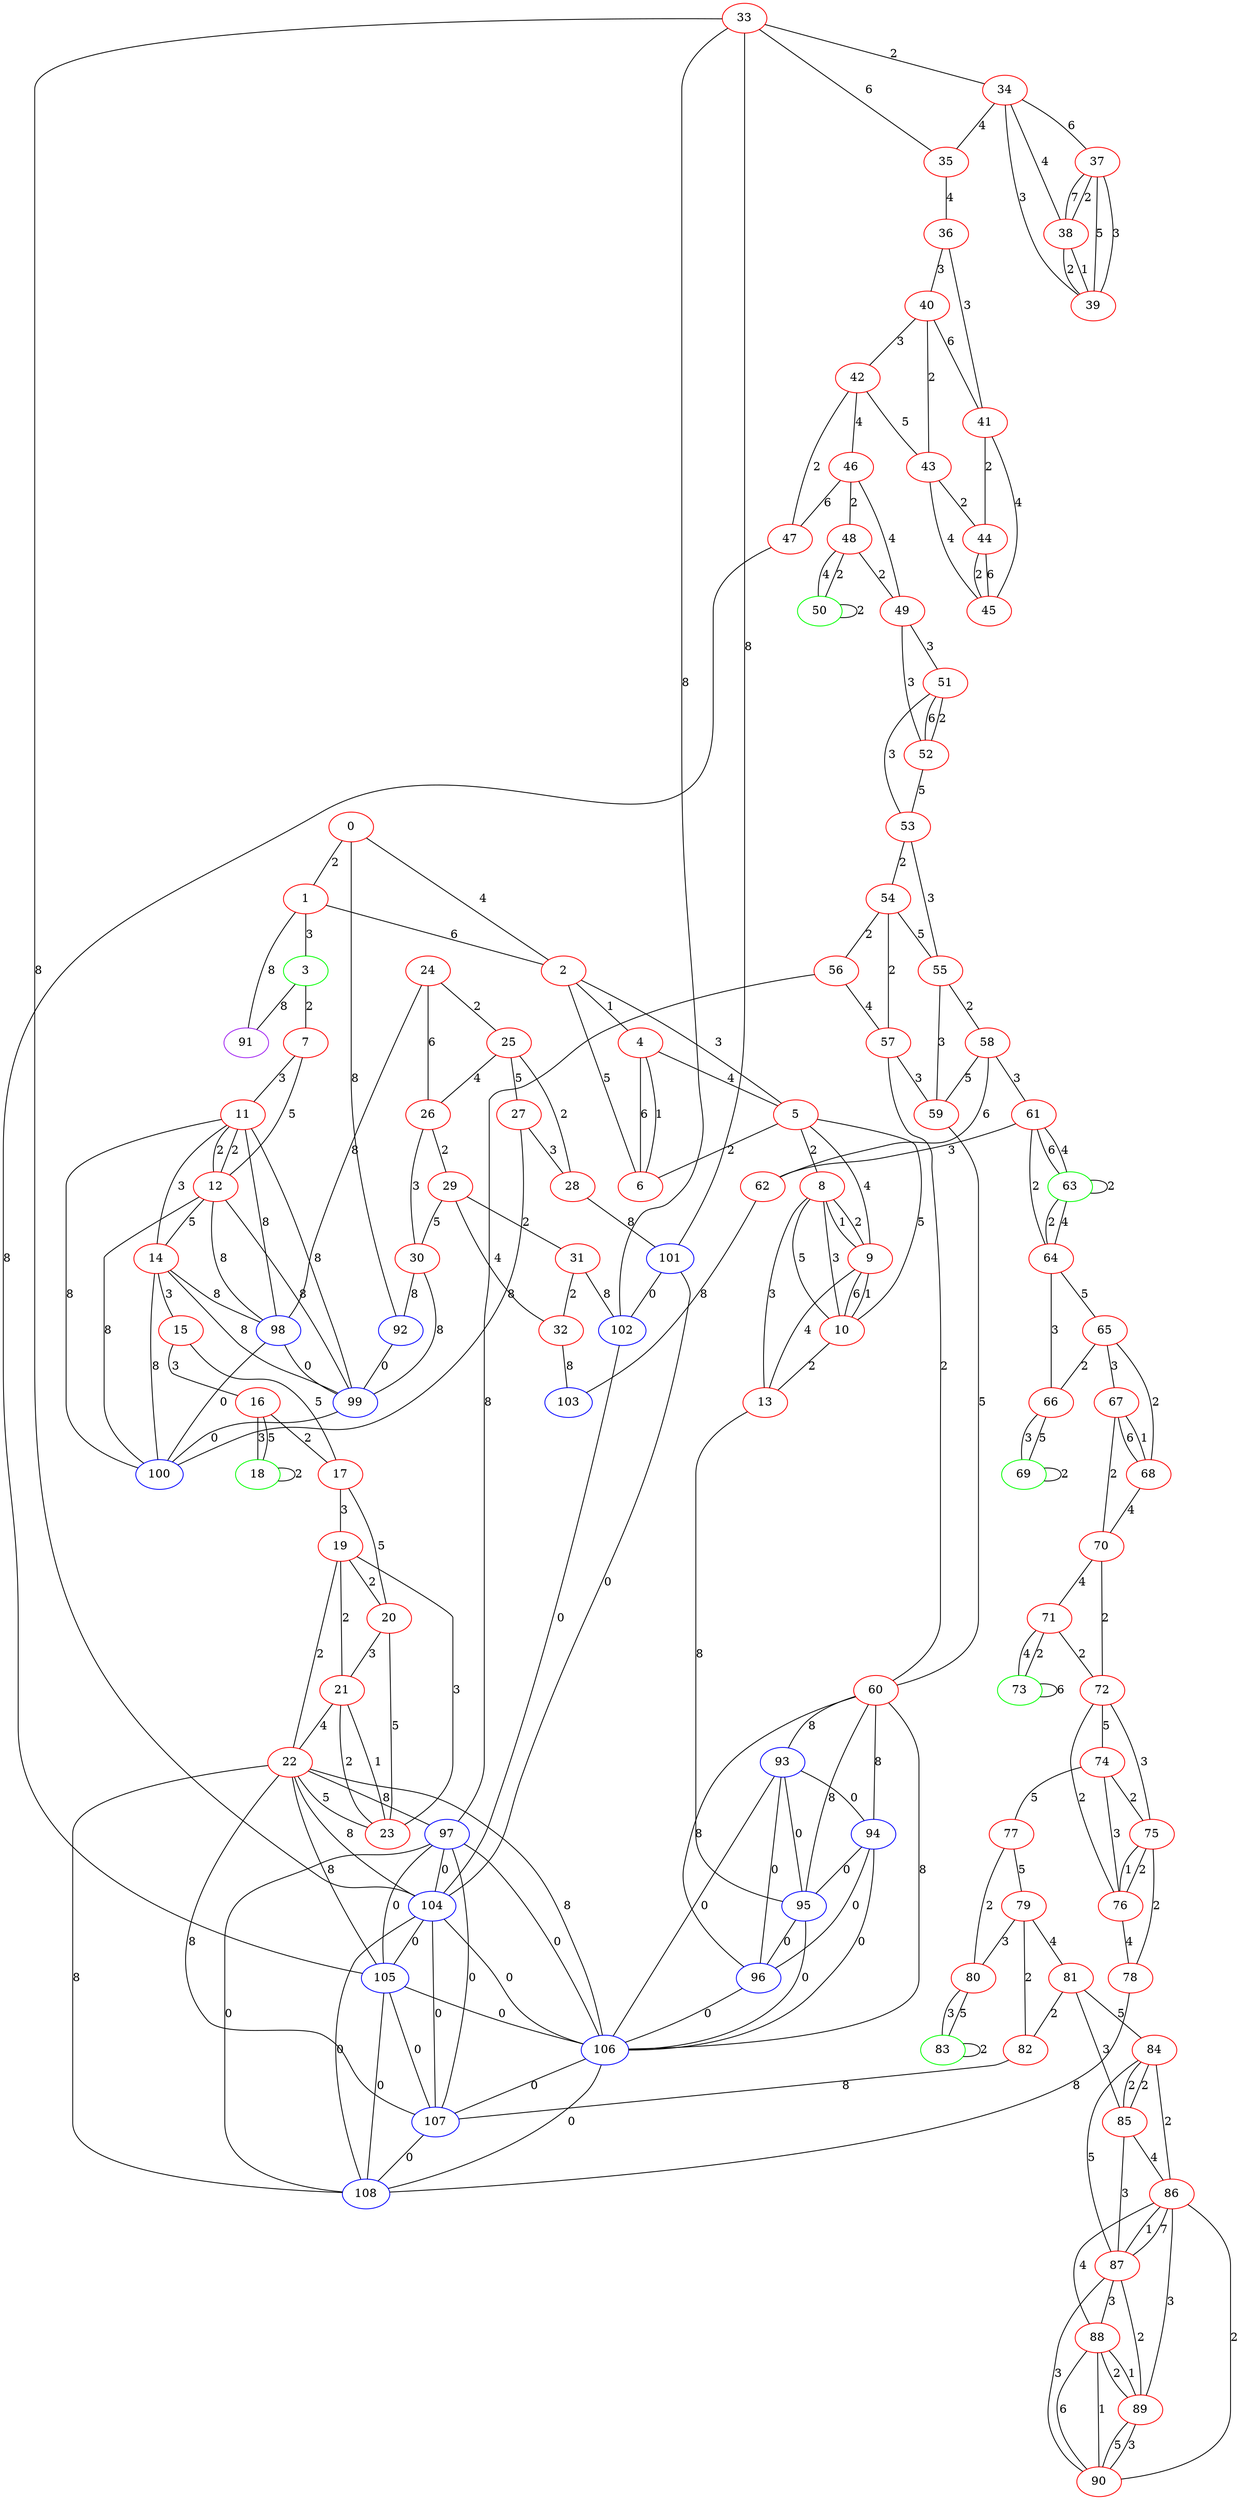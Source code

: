 graph "" {
0 [color=red, weight=1];
1 [color=red, weight=1];
2 [color=red, weight=1];
3 [color=green, weight=2];
4 [color=red, weight=1];
5 [color=red, weight=1];
6 [color=red, weight=1];
7 [color=red, weight=1];
8 [color=red, weight=1];
9 [color=red, weight=1];
10 [color=red, weight=1];
11 [color=red, weight=1];
12 [color=red, weight=1];
13 [color=red, weight=1];
14 [color=red, weight=1];
15 [color=red, weight=1];
16 [color=red, weight=1];
17 [color=red, weight=1];
18 [color=green, weight=2];
19 [color=red, weight=1];
20 [color=red, weight=1];
21 [color=red, weight=1];
22 [color=red, weight=1];
23 [color=red, weight=1];
24 [color=red, weight=1];
25 [color=red, weight=1];
26 [color=red, weight=1];
27 [color=red, weight=1];
28 [color=red, weight=1];
29 [color=red, weight=1];
30 [color=red, weight=1];
31 [color=red, weight=1];
32 [color=red, weight=1];
33 [color=red, weight=1];
34 [color=red, weight=1];
35 [color=red, weight=1];
36 [color=red, weight=1];
37 [color=red, weight=1];
38 [color=red, weight=1];
39 [color=red, weight=1];
40 [color=red, weight=1];
41 [color=red, weight=1];
42 [color=red, weight=1];
43 [color=red, weight=1];
44 [color=red, weight=1];
45 [color=red, weight=1];
46 [color=red, weight=1];
47 [color=red, weight=1];
48 [color=red, weight=1];
49 [color=red, weight=1];
50 [color=green, weight=2];
51 [color=red, weight=1];
52 [color=red, weight=1];
53 [color=red, weight=1];
54 [color=red, weight=1];
55 [color=red, weight=1];
56 [color=red, weight=1];
57 [color=red, weight=1];
58 [color=red, weight=1];
59 [color=red, weight=1];
60 [color=red, weight=1];
61 [color=red, weight=1];
62 [color=red, weight=1];
63 [color=green, weight=2];
64 [color=red, weight=1];
65 [color=red, weight=1];
66 [color=red, weight=1];
67 [color=red, weight=1];
68 [color=red, weight=1];
69 [color=green, weight=2];
70 [color=red, weight=1];
71 [color=red, weight=1];
72 [color=red, weight=1];
73 [color=green, weight=2];
74 [color=red, weight=1];
75 [color=red, weight=1];
76 [color=red, weight=1];
77 [color=red, weight=1];
78 [color=red, weight=1];
79 [color=red, weight=1];
80 [color=red, weight=1];
81 [color=red, weight=1];
82 [color=red, weight=1];
83 [color=green, weight=2];
84 [color=red, weight=1];
85 [color=red, weight=1];
86 [color=red, weight=1];
87 [color=red, weight=1];
88 [color=red, weight=1];
89 [color=red, weight=1];
90 [color=red, weight=1];
91 [color=purple, weight=4];
92 [color=blue, weight=3];
93 [color=blue, weight=3];
94 [color=blue, weight=3];
95 [color=blue, weight=3];
96 [color=blue, weight=3];
97 [color=blue, weight=3];
98 [color=blue, weight=3];
99 [color=blue, weight=3];
100 [color=blue, weight=3];
101 [color=blue, weight=3];
102 [color=blue, weight=3];
103 [color=blue, weight=3];
104 [color=blue, weight=3];
105 [color=blue, weight=3];
106 [color=blue, weight=3];
107 [color=blue, weight=3];
108 [color=blue, weight=3];
0 -- 1  [key=0, label=2];
0 -- 2  [key=0, label=4];
0 -- 92  [key=0, label=8];
1 -- 91  [key=0, label=8];
1 -- 2  [key=0, label=6];
1 -- 3  [key=0, label=3];
2 -- 4  [key=0, label=1];
2 -- 5  [key=0, label=3];
2 -- 6  [key=0, label=5];
3 -- 91  [key=0, label=8];
3 -- 7  [key=0, label=2];
4 -- 5  [key=0, label=4];
4 -- 6  [key=0, label=1];
4 -- 6  [key=1, label=6];
5 -- 6  [key=0, label=2];
5 -- 8  [key=0, label=2];
5 -- 9  [key=0, label=4];
5 -- 10  [key=0, label=5];
7 -- 11  [key=0, label=3];
7 -- 12  [key=0, label=5];
8 -- 9  [key=0, label=1];
8 -- 9  [key=1, label=2];
8 -- 10  [key=0, label=5];
8 -- 10  [key=1, label=3];
8 -- 13  [key=0, label=3];
9 -- 10  [key=0, label=6];
9 -- 10  [key=1, label=1];
9 -- 13  [key=0, label=4];
10 -- 13  [key=0, label=2];
11 -- 98  [key=0, label=8];
11 -- 99  [key=0, label=8];
11 -- 100  [key=0, label=8];
11 -- 12  [key=0, label=2];
11 -- 12  [key=1, label=2];
11 -- 14  [key=0, label=3];
12 -- 98  [key=0, label=8];
12 -- 99  [key=0, label=8];
12 -- 100  [key=0, label=8];
12 -- 14  [key=0, label=5];
13 -- 95  [key=0, label=8];
14 -- 98  [key=0, label=8];
14 -- 99  [key=0, label=8];
14 -- 100  [key=0, label=8];
14 -- 15  [key=0, label=3];
15 -- 16  [key=0, label=3];
15 -- 17  [key=0, label=5];
16 -- 17  [key=0, label=2];
16 -- 18  [key=0, label=3];
16 -- 18  [key=1, label=5];
17 -- 19  [key=0, label=3];
17 -- 20  [key=0, label=5];
18 -- 18  [key=0, label=2];
19 -- 20  [key=0, label=2];
19 -- 21  [key=0, label=2];
19 -- 22  [key=0, label=2];
19 -- 23  [key=0, label=3];
20 -- 21  [key=0, label=3];
20 -- 23  [key=0, label=5];
21 -- 22  [key=0, label=4];
21 -- 23  [key=0, label=2];
21 -- 23  [key=1, label=1];
22 -- 97  [key=0, label=8];
22 -- 104  [key=0, label=8];
22 -- 105  [key=0, label=8];
22 -- 106  [key=0, label=8];
22 -- 107  [key=0, label=8];
22 -- 108  [key=0, label=8];
22 -- 23  [key=0, label=5];
24 -- 25  [key=0, label=2];
24 -- 26  [key=0, label=6];
24 -- 98  [key=0, label=8];
25 -- 26  [key=0, label=4];
25 -- 27  [key=0, label=5];
25 -- 28  [key=0, label=2];
26 -- 29  [key=0, label=2];
26 -- 30  [key=0, label=3];
27 -- 28  [key=0, label=3];
27 -- 100  [key=0, label=8];
28 -- 101  [key=0, label=8];
29 -- 32  [key=0, label=4];
29 -- 30  [key=0, label=5];
29 -- 31  [key=0, label=2];
30 -- 99  [key=0, label=8];
30 -- 92  [key=0, label=8];
31 -- 32  [key=0, label=2];
31 -- 102  [key=0, label=8];
32 -- 103  [key=0, label=8];
33 -- 104  [key=0, label=8];
33 -- 34  [key=0, label=2];
33 -- 35  [key=0, label=6];
33 -- 101  [key=0, label=8];
33 -- 102  [key=0, label=8];
34 -- 35  [key=0, label=4];
34 -- 37  [key=0, label=6];
34 -- 38  [key=0, label=4];
34 -- 39  [key=0, label=3];
35 -- 36  [key=0, label=4];
36 -- 40  [key=0, label=3];
36 -- 41  [key=0, label=3];
37 -- 38  [key=0, label=7];
37 -- 38  [key=1, label=2];
37 -- 39  [key=0, label=5];
37 -- 39  [key=1, label=3];
38 -- 39  [key=0, label=2];
38 -- 39  [key=1, label=1];
40 -- 41  [key=0, label=6];
40 -- 42  [key=0, label=3];
40 -- 43  [key=0, label=2];
41 -- 44  [key=0, label=2];
41 -- 45  [key=0, label=4];
42 -- 43  [key=0, label=5];
42 -- 46  [key=0, label=4];
42 -- 47  [key=0, label=2];
43 -- 44  [key=0, label=2];
43 -- 45  [key=0, label=4];
44 -- 45  [key=0, label=6];
44 -- 45  [key=1, label=2];
46 -- 48  [key=0, label=2];
46 -- 49  [key=0, label=4];
46 -- 47  [key=0, label=6];
47 -- 105  [key=0, label=8];
48 -- 49  [key=0, label=2];
48 -- 50  [key=0, label=4];
48 -- 50  [key=1, label=2];
49 -- 51  [key=0, label=3];
49 -- 52  [key=0, label=3];
50 -- 50  [key=0, label=2];
51 -- 52  [key=0, label=6];
51 -- 52  [key=1, label=2];
51 -- 53  [key=0, label=3];
52 -- 53  [key=0, label=5];
53 -- 54  [key=0, label=2];
53 -- 55  [key=0, label=3];
54 -- 56  [key=0, label=2];
54 -- 57  [key=0, label=2];
54 -- 55  [key=0, label=5];
55 -- 58  [key=0, label=2];
55 -- 59  [key=0, label=3];
56 -- 57  [key=0, label=4];
56 -- 97  [key=0, label=8];
57 -- 59  [key=0, label=3];
57 -- 60  [key=0, label=2];
58 -- 59  [key=0, label=5];
58 -- 61  [key=0, label=3];
58 -- 62  [key=0, label=6];
59 -- 60  [key=0, label=5];
60 -- 96  [key=0, label=8];
60 -- 106  [key=0, label=8];
60 -- 93  [key=0, label=8];
60 -- 94  [key=0, label=8];
60 -- 95  [key=0, label=8];
61 -- 64  [key=0, label=2];
61 -- 62  [key=0, label=3];
61 -- 63  [key=0, label=6];
61 -- 63  [key=1, label=4];
62 -- 103  [key=0, label=8];
63 -- 64  [key=0, label=4];
63 -- 64  [key=1, label=2];
63 -- 63  [key=0, label=2];
64 -- 65  [key=0, label=5];
64 -- 66  [key=0, label=3];
65 -- 66  [key=0, label=2];
65 -- 67  [key=0, label=3];
65 -- 68  [key=0, label=2];
66 -- 69  [key=0, label=3];
66 -- 69  [key=1, label=5];
67 -- 68  [key=0, label=1];
67 -- 68  [key=1, label=6];
67 -- 70  [key=0, label=2];
68 -- 70  [key=0, label=4];
69 -- 69  [key=0, label=2];
70 -- 72  [key=0, label=2];
70 -- 71  [key=0, label=4];
71 -- 72  [key=0, label=2];
71 -- 73  [key=0, label=4];
71 -- 73  [key=1, label=2];
72 -- 74  [key=0, label=5];
72 -- 75  [key=0, label=3];
72 -- 76  [key=0, label=2];
73 -- 73  [key=0, label=6];
74 -- 75  [key=0, label=2];
74 -- 76  [key=0, label=3];
74 -- 77  [key=0, label=5];
75 -- 76  [key=0, label=2];
75 -- 76  [key=1, label=1];
75 -- 78  [key=0, label=2];
76 -- 78  [key=0, label=4];
77 -- 80  [key=0, label=2];
77 -- 79  [key=0, label=5];
78 -- 108  [key=0, label=8];
79 -- 80  [key=0, label=3];
79 -- 81  [key=0, label=4];
79 -- 82  [key=0, label=2];
80 -- 83  [key=0, label=3];
80 -- 83  [key=1, label=5];
81 -- 82  [key=0, label=2];
81 -- 84  [key=0, label=5];
81 -- 85  [key=0, label=3];
82 -- 107  [key=0, label=8];
83 -- 83  [key=0, label=2];
84 -- 85  [key=0, label=2];
84 -- 85  [key=1, label=2];
84 -- 86  [key=0, label=2];
84 -- 87  [key=0, label=5];
85 -- 86  [key=0, label=4];
85 -- 87  [key=0, label=3];
86 -- 87  [key=0, label=1];
86 -- 87  [key=1, label=7];
86 -- 88  [key=0, label=4];
86 -- 89  [key=0, label=3];
86 -- 90  [key=0, label=2];
87 -- 88  [key=0, label=3];
87 -- 89  [key=0, label=2];
87 -- 90  [key=0, label=3];
88 -- 89  [key=0, label=1];
88 -- 89  [key=1, label=2];
88 -- 90  [key=0, label=6];
88 -- 90  [key=1, label=1];
89 -- 90  [key=0, label=5];
89 -- 90  [key=1, label=3];
92 -- 99  [key=0, label=0];
93 -- 96  [key=0, label=0];
93 -- 106  [key=0, label=0];
93 -- 94  [key=0, label=0];
93 -- 95  [key=0, label=0];
94 -- 96  [key=0, label=0];
94 -- 106  [key=0, label=0];
94 -- 95  [key=0, label=0];
95 -- 96  [key=0, label=0];
95 -- 106  [key=0, label=0];
96 -- 106  [key=0, label=0];
97 -- 104  [key=0, label=0];
97 -- 105  [key=0, label=0];
97 -- 106  [key=0, label=0];
97 -- 107  [key=0, label=0];
97 -- 108  [key=0, label=0];
98 -- 99  [key=0, label=0];
98 -- 100  [key=0, label=0];
99 -- 100  [key=0, label=0];
101 -- 104  [key=0, label=0];
101 -- 102  [key=0, label=0];
102 -- 104  [key=0, label=0];
104 -- 105  [key=0, label=0];
104 -- 106  [key=0, label=0];
104 -- 107  [key=0, label=0];
104 -- 108  [key=0, label=0];
105 -- 106  [key=0, label=0];
105 -- 107  [key=0, label=0];
105 -- 108  [key=0, label=0];
106 -- 107  [key=0, label=0];
106 -- 108  [key=0, label=0];
107 -- 108  [key=0, label=0];
}
